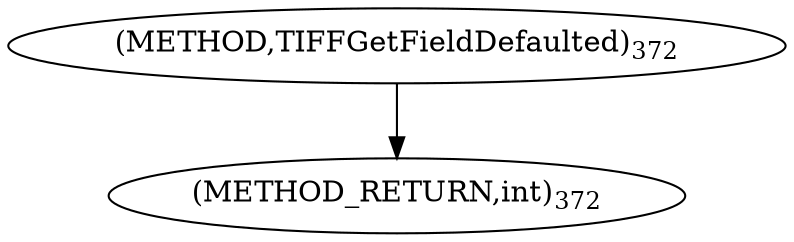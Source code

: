 digraph "TIFFGetFieldDefaulted" {  
"8536" [label = <(METHOD,TIFFGetFieldDefaulted)<SUB>372</SUB>> ]
"8539" [label = <(METHOD_RETURN,int)<SUB>372</SUB>> ]
  "8536" -> "8539" 
}
